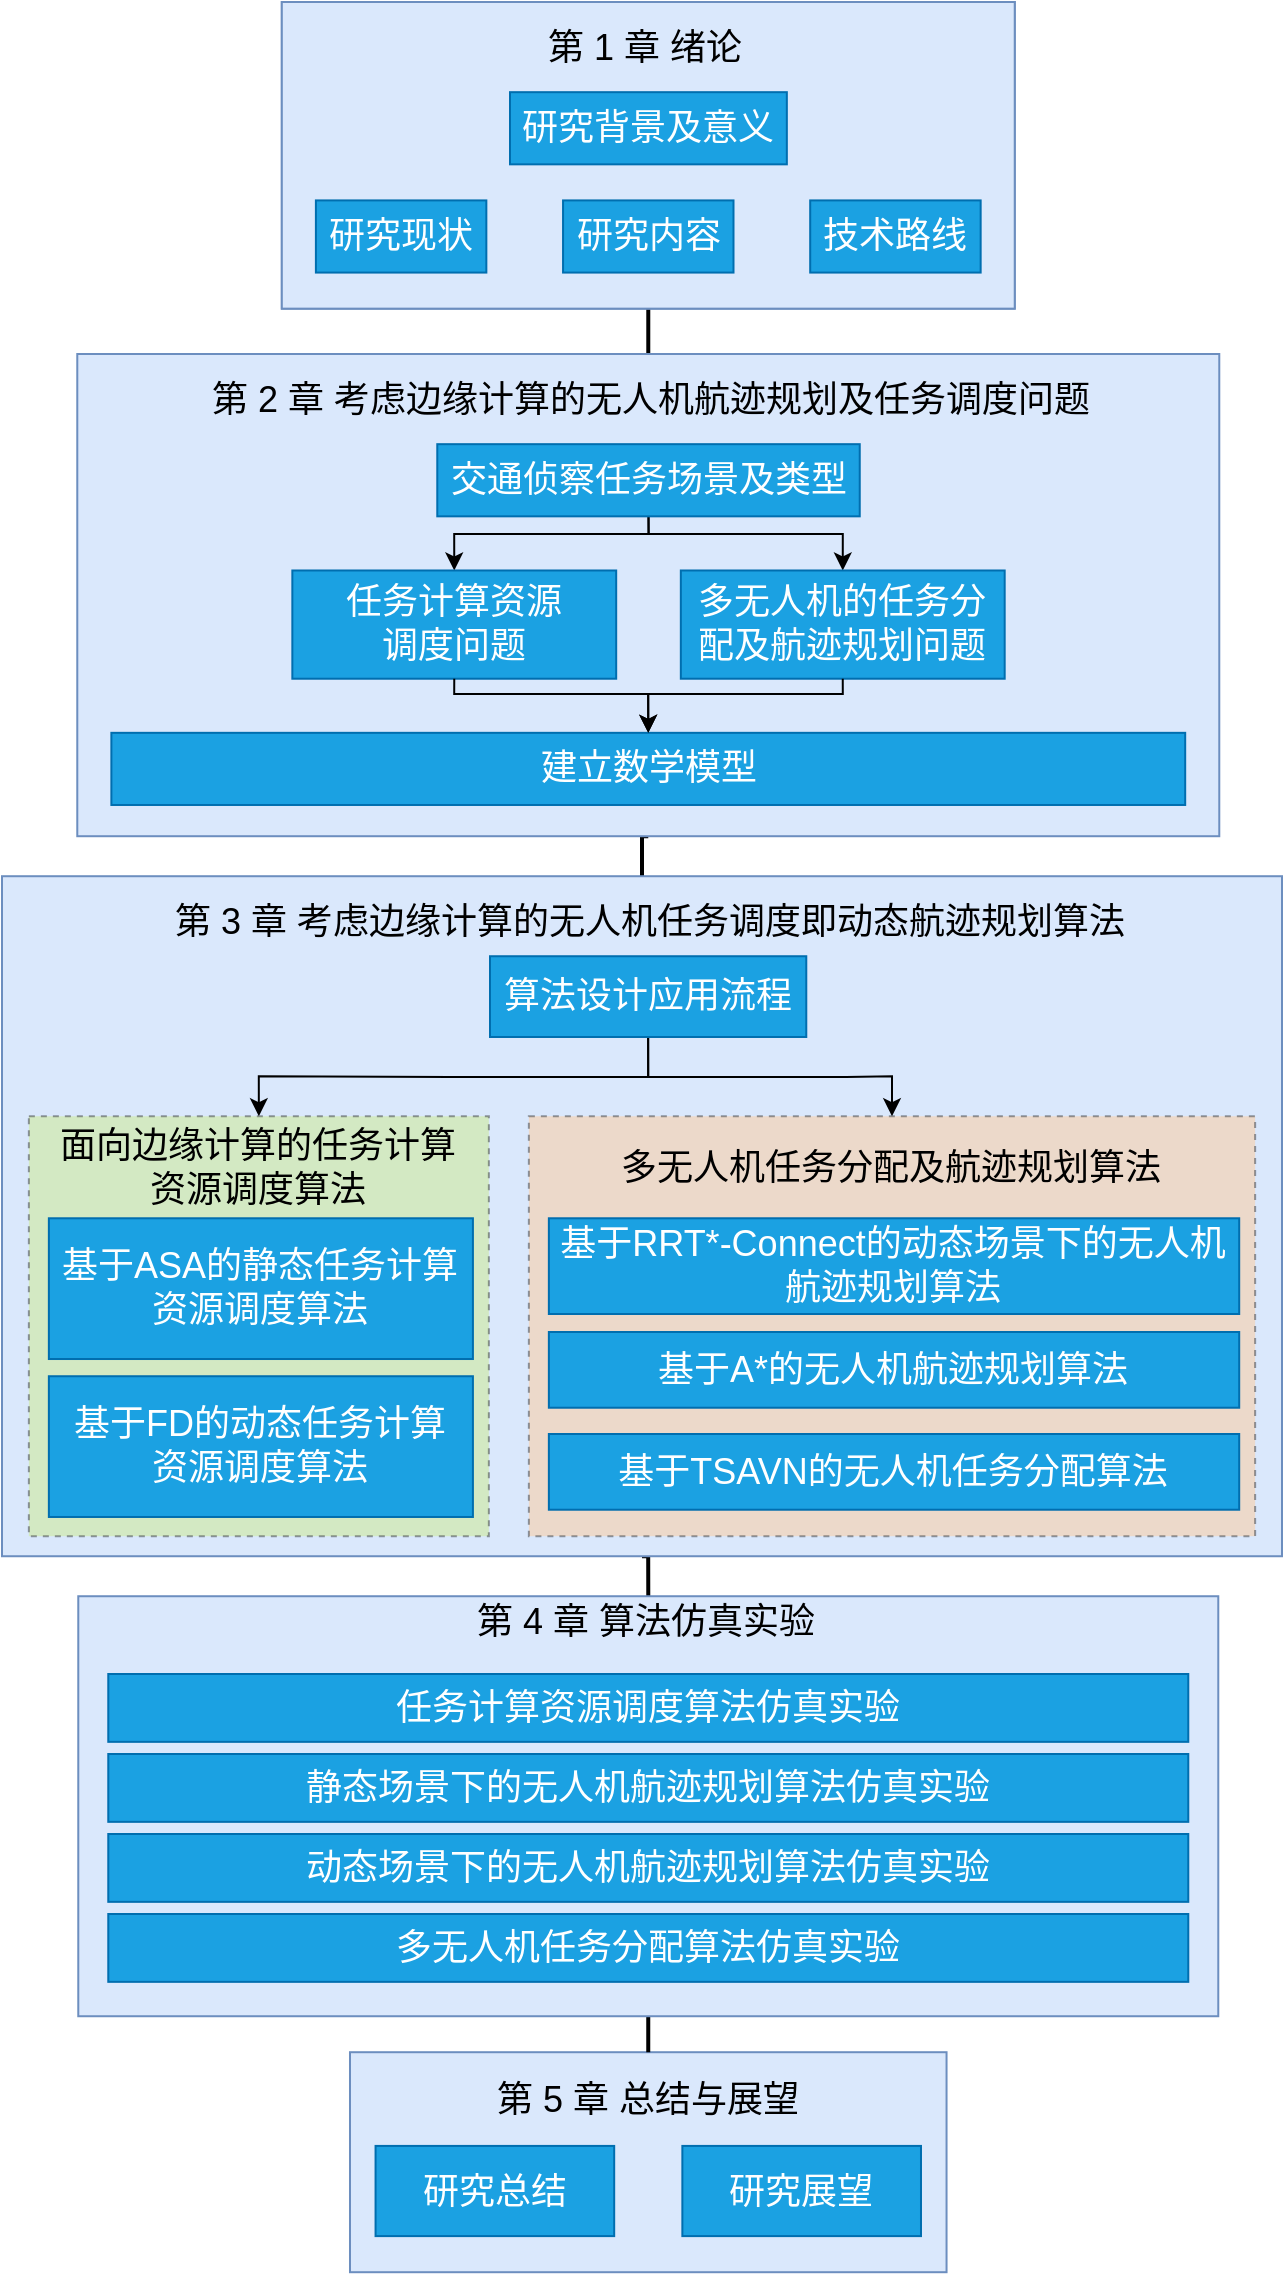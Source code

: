 <mxfile version="18.0.6" type="device"><diagram id="prtHgNgQTEPvFCAcTncT" name="Page-1"><mxGraphModel dx="981" dy="603" grid="1" gridSize="10" guides="1" tooltips="1" connect="1" arrows="1" fold="1" page="1" pageScale="1" pageWidth="827" pageHeight="1169" math="0" shadow="0"><root><mxCell id="0"/><mxCell id="1" parent="0"/><mxCell id="mMTeYYYzJNIoy0RQBJUN-102" style="edgeStyle=orthogonalEdgeStyle;rounded=0;orthogonalLoop=1;jettySize=auto;html=1;exitX=0.5;exitY=1;exitDx=0;exitDy=0;entryX=0.5;entryY=0;entryDx=0;entryDy=0;fontSize=18;endArrow=none;endFill=0;strokeColor=default;strokeWidth=2;" parent="1" source="mMTeYYYzJNIoy0RQBJUN-96" target="mMTeYYYzJNIoy0RQBJUN-79" edge="1"><mxGeometry relative="1" as="geometry"/></mxCell><mxCell id="mMTeYYYzJNIoy0RQBJUN-99" style="edgeStyle=orthogonalEdgeStyle;rounded=0;orthogonalLoop=1;jettySize=auto;html=1;exitX=0.5;exitY=1;exitDx=0;exitDy=0;entryX=0.5;entryY=0;entryDx=0;entryDy=0;fontSize=18;endArrow=none;endFill=0;strokeColor=default;strokeWidth=2;" parent="1" source="mMTeYYYzJNIoy0RQBJUN-43" target="mMTeYYYzJNIoy0RQBJUN-96" edge="1"><mxGeometry relative="1" as="geometry"/></mxCell><mxCell id="mMTeYYYzJNIoy0RQBJUN-84" style="edgeStyle=orthogonalEdgeStyle;rounded=0;orthogonalLoop=1;jettySize=auto;html=1;exitX=0.5;exitY=1;exitDx=0;exitDy=0;entryX=0.5;entryY=0;entryDx=0;entryDy=0;fontSize=18;strokeWidth=2;endArrow=none;endFill=0;" parent="1" source="mMTeYYYzJNIoy0RQBJUN-16" target="mMTeYYYzJNIoy0RQBJUN-43" edge="1"><mxGeometry relative="1" as="geometry"/></mxCell><mxCell id="mMTeYYYzJNIoy0RQBJUN-55" value="" style="group" parent="1" vertex="1" connectable="0"><mxGeometry x="263.997" y="1039.106" width="298.284" height="120.854" as="geometry"/></mxCell><mxCell id="mMTeYYYzJNIoy0RQBJUN-54" value="&lt;span style=&quot;color: rgba(0 , 0 , 0 , 0) ; font-family: monospace ; font-size: 0px&quot;&gt;%3CmxGraphModel%3E%3Croot%3E%3CmxCell%20id%3D%220%22%2F%3E%3CmxCell%20id%3D%221%22%20parent%3D%220%22%2F%3E%3CmxCell%20id%3D%222%22%20value%3D%22%22%20style%3D%22group%22%20vertex%3D%221%22%20connectable%3D%220%22%20parent%3D%221%22%3E%3CmxGeometry%20x%3D%22230%22%20y%3D%221050%22%20width%3D%22350%22%20height%3D%22134%22%20as%3D%22geometry%22%2F%3E%3C%2FmxCell%3E%3CmxCell%20id%3D%223%22%20value%3D%22%22%20style%3D%22rounded%3D0%3BwhiteSpace%3Dwrap%3Bhtml%3D1%3BfontSize%3D18%3BfillColor%3D%23dae8fc%3BstrokeColor%3D%236c8ebf%3B%22%20vertex%3D%221%22%20parent%3D%222%22%3E%3CmxGeometry%20width%3D%22350%22%20height%3D%22134%22%20as%3D%22geometry%22%2F%3E%3C%2FmxCell%3E%3CmxCell%20id%3D%224%22%20value%3D%22%E7%AC%AC8%E7%AB%A0%20%E7%BB%93%E8%AE%BA%E4%B8%8E%E5%B1%95%E6%9C%9B%22%20style%3D%22text%3Bhtml%3D1%3BstrokeColor%3Dnone%3BfillColor%3Dnone%3Balign%3Dcenter%3BverticalAlign%3Dmiddle%3BwhiteSpace%3Dwrap%3Brounded%3D0%3BfontSize%3D18%3B%22%20vertex%3D%221%22%20parent%3D%222%22%3E%3CmxGeometry%20x%3D%2287%22%20y%3D%2211%22%20width%3D%22181%22%20height%3D%2230%22%20as%3D%22geometry%22%2F%3E%3C%2FmxCell%3E%3CmxCell%20id%3D%225%22%20value%3D%22%E7%A0%94%E7%A9%B6%E7%BB%93%E8%AE%BA%22%20style%3D%22rounded%3D0%3BwhiteSpace%3Dwrap%3Bhtml%3D1%3BfontSize%3D18%3BfillColor%3D%231ba1e2%3BstrokeColor%3D%23006EAF%3BfontColor%3D%23ffffff%3Bspacing%3D6%3B%22%20vertex%3D%221%22%20parent%3D%222%22%3E%3CmxGeometry%20x%3D%2216.5%22%20y%3D%2264%22%20width%3D%22140%22%20height%3D%2250%22%20as%3D%22geometry%22%2F%3E%3C%2FmxCell%3E%3CmxCell%20id%3D%226%22%20value%3D%22%E7%A0%94%E7%A9%B6%E5%B1%95%E6%9C%9B%22%20style%3D%22rounded%3D0%3BwhiteSpace%3Dwrap%3Bhtml%3D1%3BfontSize%3D18%3BfillColor%3D%231ba1e2%3BstrokeColor%3D%23006EAF%3BfontColor%3D%23ffffff%3Bspacing%3D6%3B%22%20vertex%3D%221%22%20parent%3D%222%22%3E%3CmxGeometry%20x%3D%22196.5%22%20y%3D%2264%22%20width%3D%22140%22%20height%3D%2250%22%20as%3D%22geometry%22%2F%3E%3C%2FmxCell%3E%3C%2Froot%3E%3C%2FmxGraphModel%3E&lt;/span&gt;" style="rounded=0;whiteSpace=wrap;html=1;fontSize=18;fillColor=#dae8fc;strokeColor=#6c8ebf;" parent="mMTeYYYzJNIoy0RQBJUN-55" vertex="1"><mxGeometry width="298.28" height="110" as="geometry"/></mxCell><mxCell id="mMTeYYYzJNIoy0RQBJUN-51" value="第 5 章 总结与展望" style="text;html=1;strokeColor=none;fillColor=none;align=center;verticalAlign=middle;whiteSpace=wrap;rounded=0;fontSize=18;" parent="mMTeYYYzJNIoy0RQBJUN-55" vertex="1"><mxGeometry x="70.14" y="9.92" width="157.99" height="27.06" as="geometry"/></mxCell><mxCell id="mMTeYYYzJNIoy0RQBJUN-52" value="研究总结" style="rounded=0;whiteSpace=wrap;html=1;fontSize=18;fillColor=#1ba1e2;strokeColor=#006EAF;fontColor=#ffffff;spacing=6;" parent="mMTeYYYzJNIoy0RQBJUN-55" vertex="1"><mxGeometry x="12.782" y="46.852" width="119.313" height="45.095" as="geometry"/></mxCell><mxCell id="mMTeYYYzJNIoy0RQBJUN-53" value="研究展望" style="rounded=0;whiteSpace=wrap;html=1;fontSize=18;fillColor=#1ba1e2;strokeColor=#006EAF;fontColor=#ffffff;spacing=6;" parent="mMTeYYYzJNIoy0RQBJUN-55" vertex="1"><mxGeometry x="166.185" y="46.852" width="119.313" height="45.095" as="geometry"/></mxCell><mxCell id="mMTeYYYzJNIoy0RQBJUN-85" style="edgeStyle=orthogonalEdgeStyle;rounded=0;orthogonalLoop=1;jettySize=auto;html=1;exitX=0.5;exitY=1;exitDx=0;exitDy=0;entryX=0.5;entryY=0;entryDx=0;entryDy=0;fontSize=18;strokeWidth=2;endArrow=none;endFill=0;" parent="1" source="mMTeYYYzJNIoy0RQBJUN-79" target="mMTeYYYzJNIoy0RQBJUN-54" edge="1"><mxGeometry relative="1" as="geometry"/></mxCell><mxCell id="c_Mh04taYZs4MKFNkS2c-9" value="第 3 章 优化算法" style="text;html=1;strokeColor=none;fillColor=none;align=center;verticalAlign=middle;whiteSpace=wrap;rounded=0;fontSize=18;" parent="1" vertex="1"><mxGeometry x="342.09" y="467.112" width="142.1" height="48.007" as="geometry"/></mxCell><mxCell id="mMTeYYYzJNIoy0RQBJUN-96" value="" style="rounded=0;whiteSpace=wrap;html=1;fontSize=18;fillColor=#dae8fc;strokeColor=#6c8ebf;" parent="1" vertex="1"><mxGeometry x="90" y="451.11" width="640" height="340.01" as="geometry"/></mxCell><mxCell id="c_Mh04taYZs4MKFNkS2c-17" style="edgeStyle=orthogonalEdgeStyle;rounded=0;orthogonalLoop=1;jettySize=auto;html=1;exitX=0.5;exitY=1;exitDx=0;exitDy=0;entryX=0.5;entryY=0;entryDx=0;entryDy=0;" parent="1" source="c_Mh04taYZs4MKFNkS2c-8" target="c_Mh04taYZs4MKFNkS2c-7" edge="1"><mxGeometry relative="1" as="geometry"/></mxCell><mxCell id="c_Mh04taYZs4MKFNkS2c-19" style="edgeStyle=orthogonalEdgeStyle;rounded=0;orthogonalLoop=1;jettySize=auto;html=1;exitX=0.5;exitY=1;exitDx=0;exitDy=0;entryX=0.5;entryY=0;entryDx=0;entryDy=0;" parent="1" source="c_Mh04taYZs4MKFNkS2c-8" target="c_Mh04taYZs4MKFNkS2c-14" edge="1"><mxGeometry relative="1" as="geometry"/></mxCell><mxCell id="c_Mh04taYZs4MKFNkS2c-8" value="算法设计应用流程" style="rounded=0;whiteSpace=wrap;html=1;fontSize=18;fillColor=#1ba1e2;strokeColor=#006EAF;fontColor=#ffffff;spacing=6;" parent="1" vertex="1"><mxGeometry x="334" y="491.12" width="158.14" height="40.375" as="geometry"/></mxCell><mxCell id="mMTeYYYzJNIoy0RQBJUN-79" value="" style="rounded=0;whiteSpace=wrap;html=1;fontSize=18;fillColor=#dae8fc;strokeColor=#6c8ebf;" parent="1" vertex="1"><mxGeometry x="128.14" y="811.12" width="570" height="210" as="geometry"/></mxCell><mxCell id="mMTeYYYzJNIoy0RQBJUN-49" value="第 4 章&amp;nbsp;算法仿真实验" style="text;html=1;strokeColor=none;fillColor=none;align=center;verticalAlign=middle;whiteSpace=wrap;rounded=0;fontSize=18;" parent="1" vertex="1"><mxGeometry x="326.14" y="817.67" width="171.99" height="13.13" as="geometry"/></mxCell><mxCell id="c_Mh04taYZs4MKFNkS2c-11" value="第 3 章 考虑边缘计算的无人机任务调度即动态航迹规划算法" style="text;html=1;strokeColor=none;fillColor=none;align=center;verticalAlign=middle;whiteSpace=wrap;rounded=0;fontSize=18;" parent="1" vertex="1"><mxGeometry x="168" y="467.11" width="492" height="13.13" as="geometry"/></mxCell><mxCell id="c_Mh04taYZs4MKFNkS2c-24" value="静态场景下的无人机航迹规划算法仿真实验" style="rounded=0;whiteSpace=wrap;html=1;fontSize=18;fillColor=#1ba1e2;strokeColor=#006EAF;fontColor=#ffffff;spacing=6;" parent="1" vertex="1"><mxGeometry x="143.14" y="890" width="540" height="33.92" as="geometry"/></mxCell><mxCell id="c_Mh04taYZs4MKFNkS2c-25" value="多无人机任务分配算法仿真实验" style="rounded=0;whiteSpace=wrap;html=1;fontSize=18;fillColor=#1ba1e2;strokeColor=#006EAF;fontColor=#ffffff;spacing=6;" parent="1" vertex="1"><mxGeometry x="143.14" y="970" width="540" height="33.92" as="geometry"/></mxCell><mxCell id="c_Mh04taYZs4MKFNkS2c-26" value="动态场景下的无人机航迹规划算法仿真实验" style="rounded=0;whiteSpace=wrap;html=1;fontSize=18;fillColor=#1ba1e2;strokeColor=#006EAF;fontColor=#ffffff;spacing=6;" parent="1" vertex="1"><mxGeometry x="143.14" y="930" width="540" height="33.92" as="geometry"/></mxCell><mxCell id="c_Mh04taYZs4MKFNkS2c-27" value="任务计算资源调度算法仿真实验" style="rounded=0;whiteSpace=wrap;html=1;fontSize=18;fillColor=#1ba1e2;strokeColor=#006EAF;fontColor=#ffffff;spacing=6;" parent="1" vertex="1"><mxGeometry x="143.14" y="850" width="540" height="33.92" as="geometry"/></mxCell><mxCell id="mMTeYYYzJNIoy0RQBJUN-43" value="" style="rounded=0;whiteSpace=wrap;html=1;fontSize=18;fillColor=#dae8fc;strokeColor=#6c8ebf;" parent="1" vertex="1"><mxGeometry x="127.64" y="190" width="571" height="241.11" as="geometry"/></mxCell><mxCell id="mMTeYYYzJNIoy0RQBJUN-8" value="第 2 章 考虑边缘计算的无人机航迹规划及任务调度问题" style="text;html=1;strokeColor=none;fillColor=none;align=center;verticalAlign=middle;whiteSpace=wrap;rounded=0;fontSize=18;" parent="1" vertex="1"><mxGeometry x="170.57" y="199.02" width="486.86" height="27.06" as="geometry"/></mxCell><mxCell id="G2JJjsPFRdur1dREHxeh-5" style="edgeStyle=orthogonalEdgeStyle;rounded=0;orthogonalLoop=1;jettySize=auto;html=1;exitX=0.5;exitY=1;exitDx=0;exitDy=0;entryX=0.5;entryY=0;entryDx=0;entryDy=0;" edge="1" parent="1" source="mMTeYYYzJNIoy0RQBJUN-15" target="mMTeYYYzJNIoy0RQBJUN-22"><mxGeometry relative="1" as="geometry"><Array as="points"><mxPoint x="413" y="280"/><mxPoint x="316" y="280"/></Array></mxGeometry></mxCell><mxCell id="G2JJjsPFRdur1dREHxeh-6" style="edgeStyle=orthogonalEdgeStyle;rounded=0;orthogonalLoop=1;jettySize=auto;html=1;exitX=0.5;exitY=1;exitDx=0;exitDy=0;entryX=0.5;entryY=0;entryDx=0;entryDy=0;" edge="1" parent="1" source="mMTeYYYzJNIoy0RQBJUN-15" target="mMTeYYYzJNIoy0RQBJUN-20"><mxGeometry relative="1" as="geometry"><Array as="points"><mxPoint x="413" y="280"/><mxPoint x="510" y="280"/></Array></mxGeometry></mxCell><mxCell id="mMTeYYYzJNIoy0RQBJUN-15" value="交通侦察任务场景及类型" style="rounded=0;whiteSpace=wrap;html=1;fontSize=18;fillColor=#1ba1e2;strokeColor=#006EAF;fontColor=#ffffff;" parent="1" vertex="1"><mxGeometry x="307.639" y="235.09" width="211.23" height="36.08" as="geometry"/></mxCell><mxCell id="mMTeYYYzJNIoy0RQBJUN-30" value="建立数学模型" style="rounded=0;whiteSpace=wrap;html=1;fontSize=18;fillColor=#1ba1e2;strokeColor=#006EAF;fontColor=#ffffff;" parent="1" vertex="1"><mxGeometry x="144.684" y="379.417" width="536.91" height="36.076" as="geometry"/></mxCell><mxCell id="mMTeYYYzJNIoy0RQBJUN-19" value="" style="group;fillColor=#dae8fc;strokeColor=#6c8ebf;container=0;" parent="1" vertex="1" connectable="0"><mxGeometry x="229.907" y="14" width="366.463" height="153.323" as="geometry"/></mxCell><mxCell id="mMTeYYYzJNIoy0RQBJUN-16" value="" style="rounded=0;whiteSpace=wrap;html=1;fontSize=18;fillColor=#dae8fc;strokeColor=#6c8ebf;" parent="1" vertex="1"><mxGeometry x="229.907" y="14" width="366.463" height="153.323" as="geometry"/></mxCell><mxCell id="mMTeYYYzJNIoy0RQBJUN-2" value="研究背景及意义" style="rounded=0;whiteSpace=wrap;html=1;fontSize=18;fillColor=#1ba1e2;fontColor=#ffffff;strokeColor=#006EAF;" parent="1" vertex="1"><mxGeometry x="343.999" y="59.09" width="138.42" height="36.08" as="geometry"/></mxCell><mxCell id="mMTeYYYzJNIoy0RQBJUN-3" value="第 1 章 绪论" style="text;html=1;strokeColor=none;fillColor=none;align=center;verticalAlign=middle;whiteSpace=wrap;rounded=0;fontSize=18;" parent="1" vertex="1"><mxGeometry x="356.449" y="23.02" width="111.37" height="27.06" as="geometry"/></mxCell><mxCell id="mMTeYYYzJNIoy0RQBJUN-4" value="研究现状" style="rounded=0;whiteSpace=wrap;html=1;fontSize=18;fillColor=#1ba1e2;strokeColor=#006EAF;fontColor=#ffffff;" parent="1" vertex="1"><mxGeometry x="246.952" y="113.209" width="85.224" height="36.076" as="geometry"/></mxCell><mxCell id="mMTeYYYzJNIoy0RQBJUN-5" value="研究内容" style="rounded=0;whiteSpace=wrap;html=1;fontSize=18;fillColor=#1ba1e2;strokeColor=#006EAF;fontColor=#ffffff;" parent="1" vertex="1"><mxGeometry x="370.527" y="113.209" width="85.224" height="36.076" as="geometry"/></mxCell><mxCell id="mMTeYYYzJNIoy0RQBJUN-6" value="技术路线" style="rounded=0;whiteSpace=wrap;html=1;fontSize=18;fillColor=#1ba1e2;strokeColor=#006EAF;fontColor=#ffffff;" parent="1" vertex="1"><mxGeometry x="494.101" y="113.209" width="85.224" height="36.076" as="geometry"/></mxCell><mxCell id="G2JJjsPFRdur1dREHxeh-1" value="" style="group" vertex="1" connectable="0" parent="1"><mxGeometry x="235.169" y="298.246" width="356.171" height="54.114" as="geometry"/></mxCell><mxCell id="mMTeYYYzJNIoy0RQBJUN-20" value="多无人机的任务分配及航迹规划问题" style="rounded=0;whiteSpace=wrap;html=1;fontSize=18;fillColor=#1ba1e2;strokeColor=#006EAF;fontColor=#ffffff;spacing=6;" parent="G2JJjsPFRdur1dREHxeh-1" vertex="1"><mxGeometry x="194.245" width="161.925" height="54.114" as="geometry"/></mxCell><mxCell id="mMTeYYYzJNIoy0RQBJUN-22" value="任务计算资源&lt;br&gt;调度问题" style="rounded=0;whiteSpace=wrap;html=1;fontSize=18;fillColor=#1ba1e2;strokeColor=#006EAF;fontColor=#ffffff;spacing=6;" parent="G2JJjsPFRdur1dREHxeh-1" vertex="1"><mxGeometry width="161.925" height="54.114" as="geometry"/></mxCell><mxCell id="G2JJjsPFRdur1dREHxeh-2" style="edgeStyle=orthogonalEdgeStyle;rounded=0;orthogonalLoop=1;jettySize=auto;html=1;exitX=0.5;exitY=1;exitDx=0;exitDy=0;entryX=0.5;entryY=0;entryDx=0;entryDy=0;" edge="1" parent="1" source="mMTeYYYzJNIoy0RQBJUN-22" target="mMTeYYYzJNIoy0RQBJUN-30"><mxGeometry relative="1" as="geometry"><Array as="points"><mxPoint x="316" y="360"/><mxPoint x="413" y="360"/></Array></mxGeometry></mxCell><mxCell id="G2JJjsPFRdur1dREHxeh-4" style="edgeStyle=orthogonalEdgeStyle;rounded=0;orthogonalLoop=1;jettySize=auto;html=1;exitX=0.5;exitY=1;exitDx=0;exitDy=0;entryX=0.5;entryY=0;entryDx=0;entryDy=0;" edge="1" parent="1" source="mMTeYYYzJNIoy0RQBJUN-20" target="mMTeYYYzJNIoy0RQBJUN-30"><mxGeometry relative="1" as="geometry"><Array as="points"><mxPoint x="510" y="360"/><mxPoint x="413" y="360"/></Array></mxGeometry></mxCell><mxCell id="G2JJjsPFRdur1dREHxeh-8" value="" style="group" vertex="1" connectable="0" parent="1"><mxGeometry x="103.43" y="571.12" width="613.14" height="209.99" as="geometry"/></mxCell><mxCell id="c_Mh04taYZs4MKFNkS2c-7" value="" style="rounded=0;whiteSpace=wrap;html=1;fillColor=#ffcc99;strokeColor=#36393d;dashed=1;opacity=50;" parent="G2JJjsPFRdur1dREHxeh-8" vertex="1"><mxGeometry x="250" width="363.14" height="209.99" as="geometry"/></mxCell><mxCell id="c_Mh04taYZs4MKFNkS2c-10" value="多无人机任务分配及航迹规划算法" style="text;html=1;strokeColor=none;fillColor=none;align=center;verticalAlign=middle;whiteSpace=wrap;rounded=0;fontSize=18;" parent="G2JJjsPFRdur1dREHxeh-8" vertex="1"><mxGeometry x="252.965" width="357.21" height="51.01" as="geometry"/></mxCell><mxCell id="c_Mh04taYZs4MKFNkS2c-14" value="" style="rounded=0;whiteSpace=wrap;html=1;fillColor=#cdeb8b;strokeColor=#36393d;dashed=1;opacity=50;" parent="G2JJjsPFRdur1dREHxeh-8" vertex="1"><mxGeometry width="230" height="209.99" as="geometry"/></mxCell><mxCell id="c_Mh04taYZs4MKFNkS2c-15" value="面向边缘计算的任务计算资源调度算法" style="text;html=1;strokeColor=none;fillColor=none;align=center;verticalAlign=middle;whiteSpace=wrap;rounded=0;fontSize=18;" parent="G2JJjsPFRdur1dREHxeh-8" vertex="1"><mxGeometry x="7.965" width="214.07" height="51.01" as="geometry"/></mxCell><mxCell id="c_Mh04taYZs4MKFNkS2c-20" value="基于RRT*-Connect的动态场景下的无人机航迹规划算法" style="rounded=0;whiteSpace=wrap;html=1;fontSize=18;fillColor=#1ba1e2;strokeColor=#006EAF;fontColor=#ffffff;spacing=6;" parent="G2JJjsPFRdur1dREHxeh-8" vertex="1"><mxGeometry x="260" y="51.02" width="345.17" height="47.86" as="geometry"/></mxCell><mxCell id="c_Mh04taYZs4MKFNkS2c-21" value="基于TSAVN的无人机任务分配算法" style="rounded=0;whiteSpace=wrap;html=1;fontSize=18;fillColor=#1ba1e2;strokeColor=#006EAF;fontColor=#ffffff;spacing=6;" parent="G2JJjsPFRdur1dREHxeh-8" vertex="1"><mxGeometry x="260" y="158.88" width="345.17" height="37.86" as="geometry"/></mxCell><mxCell id="c_Mh04taYZs4MKFNkS2c-23" value="基于ASA的静态任务计算资源调度算法" style="rounded=0;whiteSpace=wrap;html=1;fontSize=18;fillColor=#1ba1e2;strokeColor=#006EAF;fontColor=#ffffff;spacing=6;" parent="G2JJjsPFRdur1dREHxeh-8" vertex="1"><mxGeometry x="10" y="51.02" width="212.03" height="70.37" as="geometry"/></mxCell><mxCell id="fdFi1bBYa_J3kq3LQtTO-1" value="基于FD的动态任务计算资源调度算法" style="rounded=0;whiteSpace=wrap;html=1;fontSize=18;fillColor=#1ba1e2;strokeColor=#006EAF;fontColor=#ffffff;spacing=6;" parent="G2JJjsPFRdur1dREHxeh-8" vertex="1"><mxGeometry x="10" y="130" width="212.03" height="70.37" as="geometry"/></mxCell><mxCell id="G2JJjsPFRdur1dREHxeh-7" value="基于A*的无人机航迹规划算法" style="rounded=0;whiteSpace=wrap;html=1;fontSize=18;fillColor=#1ba1e2;strokeColor=#006EAF;fontColor=#ffffff;spacing=6;" vertex="1" parent="G2JJjsPFRdur1dREHxeh-8"><mxGeometry x="260" y="107.88" width="345.17" height="37.86" as="geometry"/></mxCell></root></mxGraphModel></diagram></mxfile>